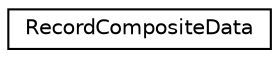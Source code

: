 digraph G
{
  edge [fontname="Helvetica",fontsize="10",labelfontname="Helvetica",labelfontsize="10"];
  node [fontname="Helvetica",fontsize="10",shape=record];
  rankdir=LR;
  Node1 [label="RecordCompositeData",height=0.2,width=0.4,color="black", fillcolor="white", style="filled",URL="$d3/d14/structRecordCompositeData.html"];
}
